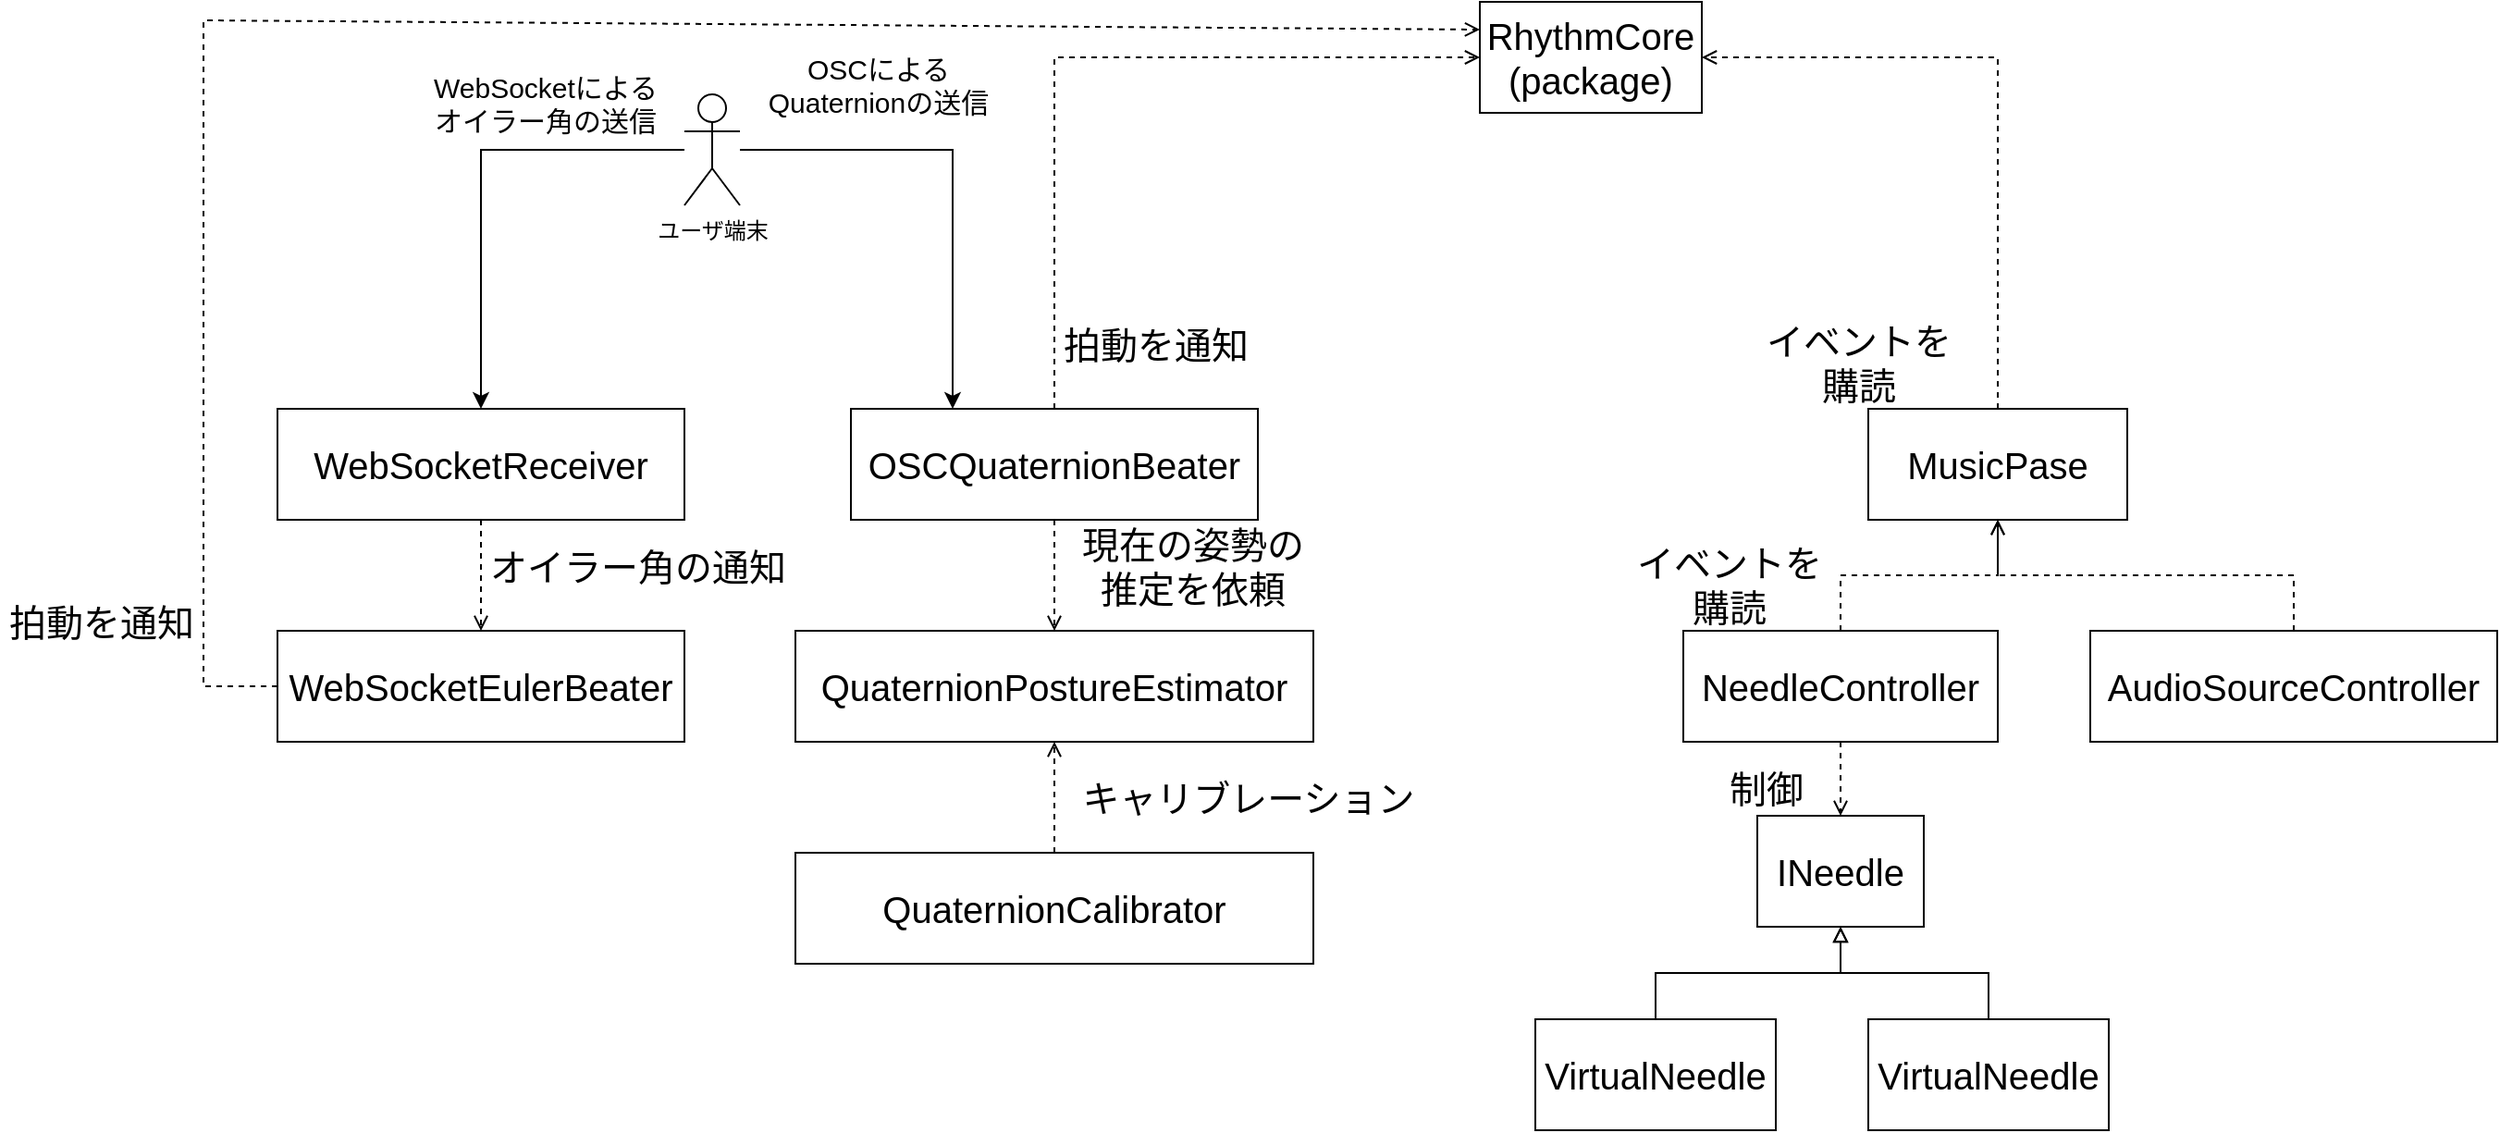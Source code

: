 <mxfile version="18.0.1" type="device"><diagram id="tSyTnyNEOHv7vwJANl9h" name="ページ1"><mxGraphModel dx="1929" dy="865" grid="1" gridSize="10" guides="1" tooltips="1" connect="1" arrows="1" fold="1" page="1" pageScale="1" pageWidth="827" pageHeight="1169" math="0" shadow="0"><root><mxCell id="0"/><mxCell id="1" parent="0"/><mxCell id="SjMu_FmYqwZaF5N_jxFZ-1" value="RhythmCore&lt;br&gt;(package)" style="rounded=0;whiteSpace=wrap;html=1;fontSize=20;" parent="1" vertex="1"><mxGeometry x="470" y="140" width="120" height="60" as="geometry"/></mxCell><mxCell id="SjMu_FmYqwZaF5N_jxFZ-2" value="OSCQuaternionBeater" style="rounded=0;whiteSpace=wrap;html=1;fontSize=20;" parent="1" vertex="1"><mxGeometry x="130" y="360" width="220" height="60" as="geometry"/></mxCell><mxCell id="SjMu_FmYqwZaF5N_jxFZ-3" value="" style="endArrow=open;html=1;rounded=0;fontSize=20;exitX=0.5;exitY=0;exitDx=0;exitDy=0;entryX=0;entryY=0.5;entryDx=0;entryDy=0;dashed=1;endFill=0;" parent="1" source="SjMu_FmYqwZaF5N_jxFZ-2" target="SjMu_FmYqwZaF5N_jxFZ-1" edge="1"><mxGeometry width="50" height="50" relative="1" as="geometry"><mxPoint x="390" y="460" as="sourcePoint"/><mxPoint x="440" y="410" as="targetPoint"/><Array as="points"><mxPoint x="240" y="170"/></Array></mxGeometry></mxCell><mxCell id="SjMu_FmYqwZaF5N_jxFZ-4" value="拍動を通知" style="text;html=1;strokeColor=none;fillColor=none;align=center;verticalAlign=middle;whiteSpace=wrap;rounded=0;fontSize=20;" parent="1" vertex="1"><mxGeometry x="240" y="310" width="110" height="30" as="geometry"/></mxCell><mxCell id="SjMu_FmYqwZaF5N_jxFZ-5" value="QuaternionPostureEstimator" style="rounded=0;whiteSpace=wrap;html=1;fontSize=20;" parent="1" vertex="1"><mxGeometry x="100" y="480" width="280" height="60" as="geometry"/></mxCell><mxCell id="SjMu_FmYqwZaF5N_jxFZ-6" value="" style="endArrow=open;html=1;rounded=0;dashed=1;fontSize=20;exitX=0.5;exitY=1;exitDx=0;exitDy=0;entryX=0.5;entryY=0;entryDx=0;entryDy=0;endFill=0;" parent="1" source="SjMu_FmYqwZaF5N_jxFZ-2" target="SjMu_FmYqwZaF5N_jxFZ-5" edge="1"><mxGeometry width="50" height="50" relative="1" as="geometry"><mxPoint x="390" y="460" as="sourcePoint"/><mxPoint x="440" y="410" as="targetPoint"/></mxGeometry></mxCell><mxCell id="SjMu_FmYqwZaF5N_jxFZ-7" value="QuaternionCalibrator" style="rounded=0;whiteSpace=wrap;html=1;fontSize=20;" parent="1" vertex="1"><mxGeometry x="100" y="600" width="280" height="60" as="geometry"/></mxCell><mxCell id="SjMu_FmYqwZaF5N_jxFZ-8" value="" style="endArrow=open;html=1;rounded=0;dashed=1;fontSize=20;exitX=0.5;exitY=0;exitDx=0;exitDy=0;endFill=0;entryX=0.5;entryY=1;entryDx=0;entryDy=0;" parent="1" source="SjMu_FmYqwZaF5N_jxFZ-7" target="SjMu_FmYqwZaF5N_jxFZ-5" edge="1"><mxGeometry width="50" height="50" relative="1" as="geometry"><mxPoint x="250" y="430" as="sourcePoint"/><mxPoint x="290" y="570" as="targetPoint"/></mxGeometry></mxCell><mxCell id="SjMu_FmYqwZaF5N_jxFZ-9" value="現在の姿勢の推定を依頼" style="text;html=1;strokeColor=none;fillColor=none;align=center;verticalAlign=middle;whiteSpace=wrap;rounded=0;fontSize=20;" parent="1" vertex="1"><mxGeometry x="250" y="430" width="130" height="30" as="geometry"/></mxCell><mxCell id="SjMu_FmYqwZaF5N_jxFZ-10" value="キャリブレーション" style="text;html=1;strokeColor=none;fillColor=none;align=center;verticalAlign=middle;whiteSpace=wrap;rounded=0;fontSize=20;" parent="1" vertex="1"><mxGeometry x="250" y="554.5" width="190" height="30" as="geometry"/></mxCell><mxCell id="SjMu_FmYqwZaF5N_jxFZ-11" value="MusicPase" style="rounded=0;whiteSpace=wrap;html=1;fontSize=20;" parent="1" vertex="1"><mxGeometry x="680" y="360" width="140" height="60" as="geometry"/></mxCell><mxCell id="SjMu_FmYqwZaF5N_jxFZ-12" value="" style="endArrow=open;html=1;rounded=0;dashed=1;fontSize=20;exitX=0.5;exitY=0;exitDx=0;exitDy=0;entryX=1;entryY=0.5;entryDx=0;entryDy=0;endFill=0;" parent="1" source="SjMu_FmYqwZaF5N_jxFZ-11" target="SjMu_FmYqwZaF5N_jxFZ-1" edge="1"><mxGeometry width="50" height="50" relative="1" as="geometry"><mxPoint x="250" y="430" as="sourcePoint"/><mxPoint x="250" y="490" as="targetPoint"/><Array as="points"><mxPoint x="750" y="170"/></Array></mxGeometry></mxCell><mxCell id="SjMu_FmYqwZaF5N_jxFZ-13" value="イベントを購読" style="text;html=1;strokeColor=none;fillColor=none;align=center;verticalAlign=middle;whiteSpace=wrap;rounded=0;fontSize=20;" parent="1" vertex="1"><mxGeometry x="620" y="320" width="110" height="30" as="geometry"/></mxCell><mxCell id="SjMu_FmYqwZaF5N_jxFZ-14" value="NeedleController" style="rounded=0;whiteSpace=wrap;html=1;fontSize=20;" parent="1" vertex="1"><mxGeometry x="580" y="480" width="170" height="60" as="geometry"/></mxCell><mxCell id="SjMu_FmYqwZaF5N_jxFZ-15" value="" style="endArrow=open;html=1;rounded=0;dashed=1;fontSize=20;exitX=0.5;exitY=0;exitDx=0;exitDy=0;endFill=0;entryX=0.5;entryY=1;entryDx=0;entryDy=0;edgeStyle=elbowEdgeStyle;elbow=vertical;" parent="1" source="SjMu_FmYqwZaF5N_jxFZ-14" target="SjMu_FmYqwZaF5N_jxFZ-11" edge="1"><mxGeometry width="50" height="50" relative="1" as="geometry"><mxPoint x="250" y="610" as="sourcePoint"/><mxPoint x="250" y="550" as="targetPoint"/></mxGeometry></mxCell><mxCell id="SjMu_FmYqwZaF5N_jxFZ-16" value="VirtualNeedle" style="rounded=0;whiteSpace=wrap;html=1;fontSize=20;" parent="1" vertex="1"><mxGeometry x="500" y="690" width="130" height="60" as="geometry"/></mxCell><mxCell id="SjMu_FmYqwZaF5N_jxFZ-17" value="VirtualNeedle" style="rounded=0;whiteSpace=wrap;html=1;fontSize=20;" parent="1" vertex="1"><mxGeometry x="680" y="690" width="130" height="60" as="geometry"/></mxCell><mxCell id="SjMu_FmYqwZaF5N_jxFZ-18" value="" style="endArrow=block;html=1;rounded=0;fontSize=20;endFill=0;entryX=0.5;entryY=1;entryDx=0;entryDy=0;edgeStyle=elbowEdgeStyle;elbow=vertical;exitX=0.5;exitY=0;exitDx=0;exitDy=0;" parent="1" source="SjMu_FmYqwZaF5N_jxFZ-16" target="SjMu_FmYqwZaF5N_jxFZ-20" edge="1"><mxGeometry width="50" height="50" relative="1" as="geometry"><mxPoint x="250" y="610" as="sourcePoint"/><mxPoint x="660" y="650" as="targetPoint"/></mxGeometry></mxCell><mxCell id="SjMu_FmYqwZaF5N_jxFZ-19" value="" style="endArrow=block;html=1;rounded=0;fontSize=20;endFill=0;entryX=0.5;entryY=1;entryDx=0;entryDy=0;edgeStyle=elbowEdgeStyle;elbow=vertical;exitX=0.5;exitY=0;exitDx=0;exitDy=0;" parent="1" source="SjMu_FmYqwZaF5N_jxFZ-17" target="SjMu_FmYqwZaF5N_jxFZ-20" edge="1"><mxGeometry width="50" height="50" relative="1" as="geometry"><mxPoint x="575" y="610" as="sourcePoint"/><mxPoint x="660" y="650" as="targetPoint"/></mxGeometry></mxCell><mxCell id="SjMu_FmYqwZaF5N_jxFZ-20" value="INeedle" style="rounded=0;whiteSpace=wrap;html=1;fontSize=20;" parent="1" vertex="1"><mxGeometry x="620" y="580" width="90" height="60" as="geometry"/></mxCell><mxCell id="SjMu_FmYqwZaF5N_jxFZ-21" value="" style="endArrow=open;html=1;rounded=0;dashed=1;fontSize=20;exitX=0.5;exitY=1;exitDx=0;exitDy=0;endFill=0;entryX=0.5;entryY=0;entryDx=0;entryDy=0;" parent="1" source="SjMu_FmYqwZaF5N_jxFZ-14" target="SjMu_FmYqwZaF5N_jxFZ-20" edge="1"><mxGeometry width="50" height="50" relative="1" as="geometry"><mxPoint x="250" y="610" as="sourcePoint"/><mxPoint x="250" y="550" as="targetPoint"/></mxGeometry></mxCell><mxCell id="SjMu_FmYqwZaF5N_jxFZ-22" value="制御" style="text;html=1;strokeColor=none;fillColor=none;align=center;verticalAlign=middle;whiteSpace=wrap;rounded=0;fontSize=20;" parent="1" vertex="1"><mxGeometry x="590" y="550" width="70" height="30" as="geometry"/></mxCell><mxCell id="SjMu_FmYqwZaF5N_jxFZ-23" value="AudioSourceController" style="rounded=0;whiteSpace=wrap;html=1;fontSize=20;" parent="1" vertex="1"><mxGeometry x="800" y="480" width="220" height="60" as="geometry"/></mxCell><mxCell id="SjMu_FmYqwZaF5N_jxFZ-24" value="" style="endArrow=open;html=1;rounded=0;dashed=1;fontSize=20;exitX=0.5;exitY=0;exitDx=0;exitDy=0;endFill=0;edgeStyle=elbowEdgeStyle;elbow=vertical;entryX=0.5;entryY=1;entryDx=0;entryDy=0;" parent="1" source="SjMu_FmYqwZaF5N_jxFZ-23" target="SjMu_FmYqwZaF5N_jxFZ-11" edge="1"><mxGeometry width="50" height="50" relative="1" as="geometry"><mxPoint x="675" y="490" as="sourcePoint"/><mxPoint x="810" y="440" as="targetPoint"/></mxGeometry></mxCell><mxCell id="SjMu_FmYqwZaF5N_jxFZ-25" value="イベントを購読" style="text;html=1;strokeColor=none;fillColor=none;align=center;verticalAlign=middle;whiteSpace=wrap;rounded=0;fontSize=20;" parent="1" vertex="1"><mxGeometry x="550" y="440" width="110" height="30" as="geometry"/></mxCell><mxCell id="m6_NWNBmbKS1GMtzLnz4-1" value="ユーザ端末" style="shape=umlActor;verticalLabelPosition=bottom;verticalAlign=top;html=1;outlineConnect=0;" vertex="1" parent="1"><mxGeometry x="40" y="190" width="30" height="60" as="geometry"/></mxCell><mxCell id="m6_NWNBmbKS1GMtzLnz4-2" value="" style="endArrow=classic;html=1;rounded=0;entryX=0.25;entryY=0;entryDx=0;entryDy=0;" edge="1" parent="1" source="m6_NWNBmbKS1GMtzLnz4-1" target="SjMu_FmYqwZaF5N_jxFZ-2"><mxGeometry width="50" height="50" relative="1" as="geometry"><mxPoint x="10" y="380" as="sourcePoint"/><mxPoint x="60" y="330" as="targetPoint"/><Array as="points"><mxPoint x="185" y="220"/></Array></mxGeometry></mxCell><mxCell id="m6_NWNBmbKS1GMtzLnz4-3" value="OSCによるQuaternionの送信" style="text;html=1;strokeColor=none;fillColor=none;align=center;verticalAlign=middle;whiteSpace=wrap;rounded=0;fontSize=15;" vertex="1" parent="1"><mxGeometry x="80" y="170" width="130" height="30" as="geometry"/></mxCell><mxCell id="m6_NWNBmbKS1GMtzLnz4-4" value="WebSocketReceiver" style="rounded=0;whiteSpace=wrap;html=1;fontSize=20;" vertex="1" parent="1"><mxGeometry x="-180" y="360" width="220" height="60" as="geometry"/></mxCell><mxCell id="m6_NWNBmbKS1GMtzLnz4-5" value="" style="endArrow=classic;html=1;rounded=0;entryX=0.5;entryY=0;entryDx=0;entryDy=0;" edge="1" parent="1" source="m6_NWNBmbKS1GMtzLnz4-1" target="m6_NWNBmbKS1GMtzLnz4-4"><mxGeometry width="50" height="50" relative="1" as="geometry"><mxPoint x="20" y="320" as="sourcePoint"/><mxPoint x="195" y="370.0" as="targetPoint"/><Array as="points"><mxPoint x="-70" y="220"/></Array></mxGeometry></mxCell><mxCell id="m6_NWNBmbKS1GMtzLnz4-6" value="WebSocketによるオイラー角の送信" style="text;html=1;strokeColor=none;fillColor=none;align=center;verticalAlign=middle;whiteSpace=wrap;rounded=0;fontSize=15;" vertex="1" parent="1"><mxGeometry x="-100" y="180" width="130" height="30" as="geometry"/></mxCell><mxCell id="m6_NWNBmbKS1GMtzLnz4-7" value="WebSocketEulerBeater" style="rounded=0;whiteSpace=wrap;html=1;fontSize=20;" vertex="1" parent="1"><mxGeometry x="-180" y="480" width="220" height="60" as="geometry"/></mxCell><mxCell id="m6_NWNBmbKS1GMtzLnz4-8" value="" style="endArrow=open;html=1;rounded=0;dashed=1;fontSize=20;entryX=0.5;entryY=0;entryDx=0;entryDy=0;endFill=0;exitX=0.5;exitY=1;exitDx=0;exitDy=0;" edge="1" parent="1" source="m6_NWNBmbKS1GMtzLnz4-4" target="m6_NWNBmbKS1GMtzLnz4-7"><mxGeometry width="50" height="50" relative="1" as="geometry"><mxPoint x="-60" y="440" as="sourcePoint"/><mxPoint x="250" y="490" as="targetPoint"/></mxGeometry></mxCell><mxCell id="m6_NWNBmbKS1GMtzLnz4-9" value="オイラー角の通知" style="text;html=1;strokeColor=none;fillColor=none;align=center;verticalAlign=middle;whiteSpace=wrap;rounded=0;fontSize=20;" vertex="1" parent="1"><mxGeometry x="-70" y="430" width="170" height="30" as="geometry"/></mxCell><mxCell id="m6_NWNBmbKS1GMtzLnz4-10" value="" style="endArrow=open;html=1;rounded=0;dashed=1;fontSize=20;exitX=0;exitY=0.5;exitDx=0;exitDy=0;entryX=0;entryY=0.25;entryDx=0;entryDy=0;endFill=0;" edge="1" parent="1" source="m6_NWNBmbKS1GMtzLnz4-7" target="SjMu_FmYqwZaF5N_jxFZ-1"><mxGeometry width="50" height="50" relative="1" as="geometry"><mxPoint x="250" y="430" as="sourcePoint"/><mxPoint x="250" y="490" as="targetPoint"/><Array as="points"><mxPoint x="-220" y="510"/><mxPoint x="-220" y="150"/></Array></mxGeometry></mxCell><mxCell id="m6_NWNBmbKS1GMtzLnz4-11" value="拍動を通知" style="text;html=1;strokeColor=none;fillColor=none;align=center;verticalAlign=middle;whiteSpace=wrap;rounded=0;fontSize=20;" vertex="1" parent="1"><mxGeometry x="-330" y="460" width="110" height="30" as="geometry"/></mxCell></root></mxGraphModel></diagram></mxfile>
